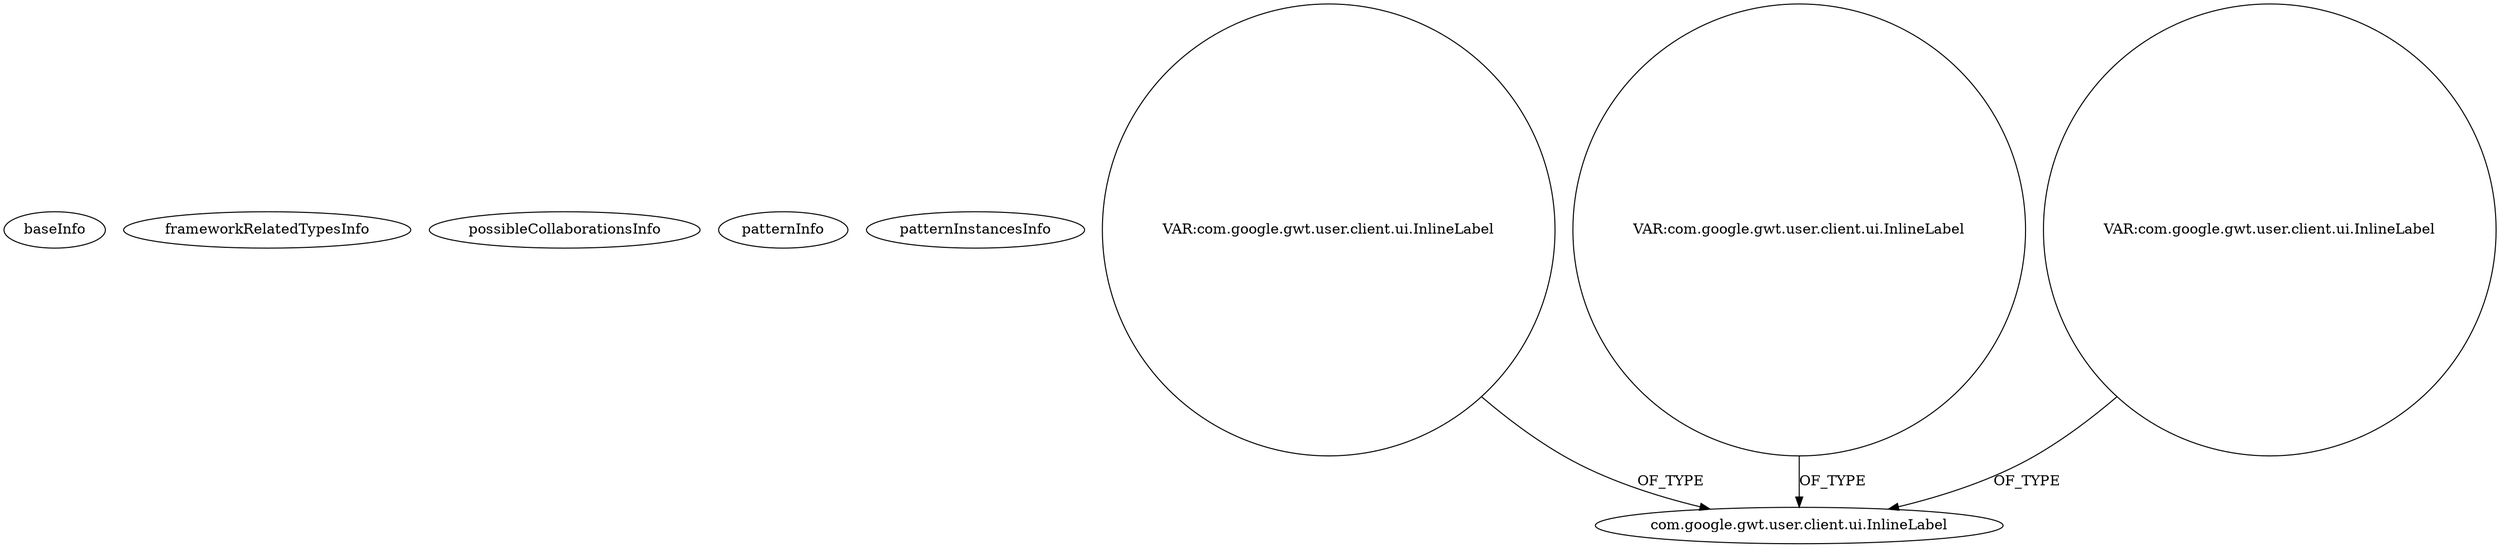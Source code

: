 digraph {
baseInfo[graphId=1472,category="pattern",isAnonymous=false,possibleRelation=false]
frameworkRelatedTypesInfo[]
possibleCollaborationsInfo[]
patternInfo[frequency=2.0,patternRootClient=null]
patternInstancesInfo[0="ashtonthomas-gwt-fast-touch-press~/ashtonthomas-gwt-fast-touch-press/gwt-fast-touch-press-master/src/io/ashton/fastpress/client/Gwt_fast_press.java~Gwt_fast_press~744",1="nakaken0629-mezamashimailgwt~/nakaken0629-mezamashimailgwt/mezamashimailgwt-master/mezamashimailgwt/src/com/appspot/mezamashimailgwt/client/Mezamashimailgwt.java~Mezamashimailgwt~4116"]
6[label="com.google.gwt.user.client.ui.InlineLabel",vertexType="FRAMEWORK_CLASS_TYPE",isFrameworkType=false]
76[label="VAR:com.google.gwt.user.client.ui.InlineLabel",vertexType="VARIABLE_EXPRESION",isFrameworkType=false,shape=circle]
118[label="VAR:com.google.gwt.user.client.ui.InlineLabel",vertexType="VARIABLE_EXPRESION",isFrameworkType=false,shape=circle]
62[label="VAR:com.google.gwt.user.client.ui.InlineLabel",vertexType="VARIABLE_EXPRESION",isFrameworkType=false,shape=circle]
76->6[label="OF_TYPE"]
62->6[label="OF_TYPE"]
118->6[label="OF_TYPE"]
}
